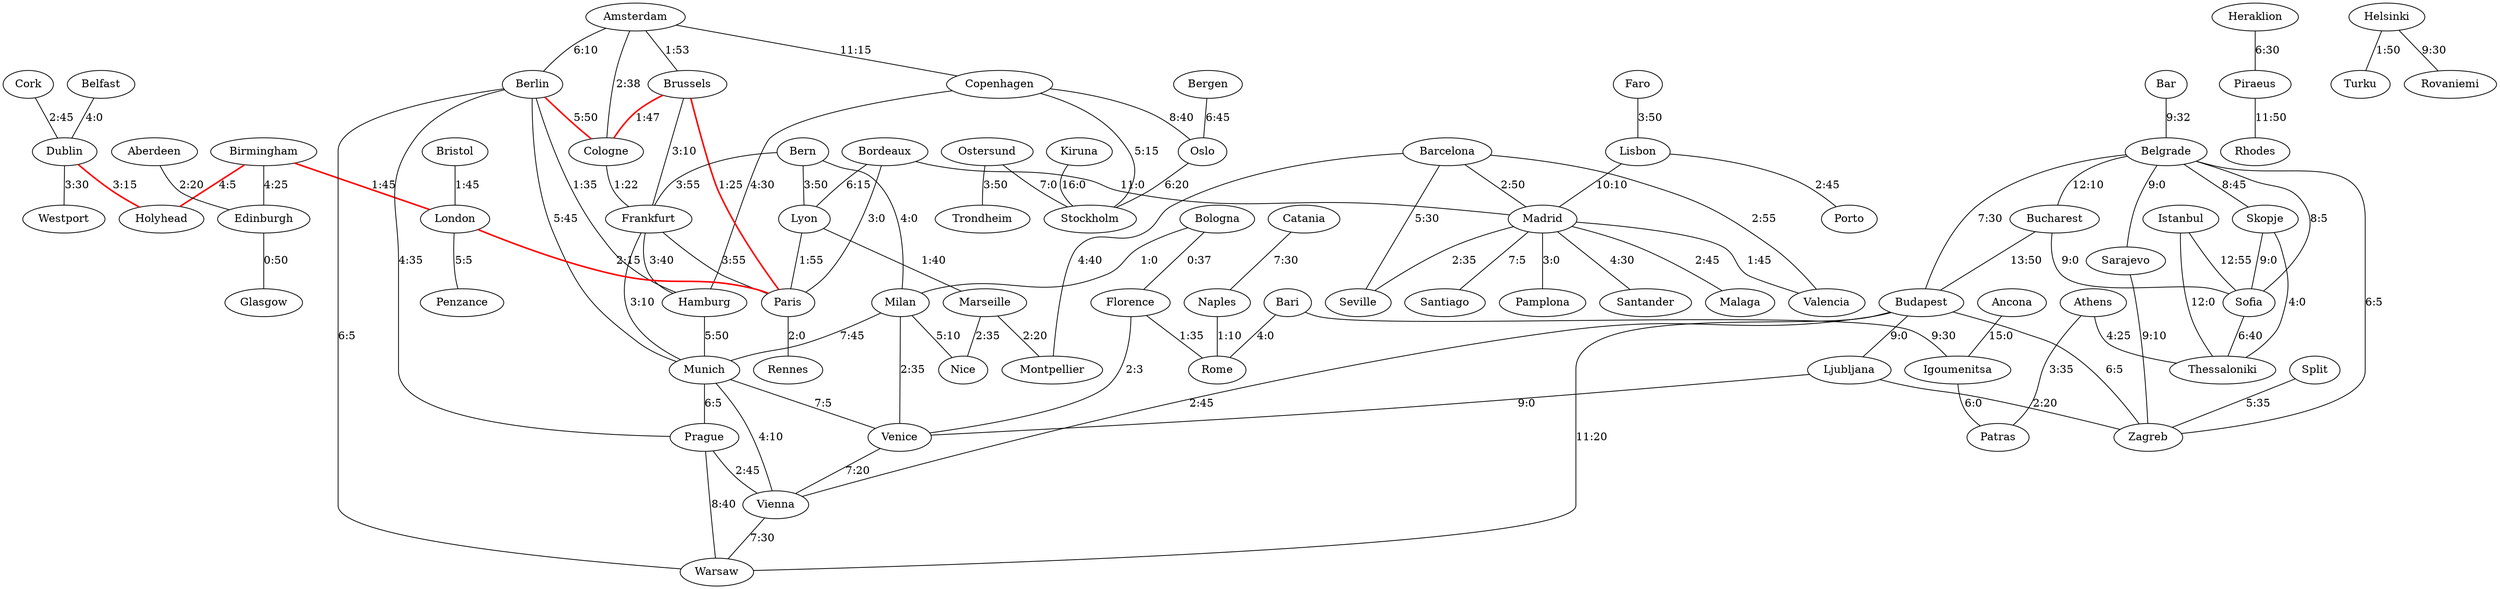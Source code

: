 graph {Birmingham -- Edinburgh[label="4:25"]
Cologne -- Frankfurt[label="1:22"]
Athens -- Thessaloniki[label="4:25"]
Bar -- Belgrade[label="9:32"]
Madrid -- Valencia[label="1:45"]
Belfast -- Dublin[label="4:0"]
Bergen -- Oslo[label="6:45"]
Bordeaux -- Paris[label="3:0"]
Catania -- Naples[label="7:30"]
Heraklion -- Piraeus[label="6:30"]
Amsterdam -- Cologne[label="2:38"]
Barcelona -- Seville[label="5:30"]
Florence -- Venice[label="2:3"]
Prague -- Warsaw[label="8:40"]
Copenhagen -- Oslo[label="8:40"]
Belgrade -- Skopje[label="8:45"]
Madrid -- Santiago[label="7:5"]
Brussels -- Frankfurt[label="3:10"]
Belgrade -- Zagreb[label="6:5"]
Madrid -- Pamplona[label="3:0"]
Budapest -- Vienna[label="2:45"]
Milan -- Nice[label="5:10"]
Lyon -- Marseille[label="1:40"]
Aberdeen -- Edinburgh[label="2:20"]
Copenhagen -- Stockholm[label="5:15"]
Dublin -- Holyhead[label="3:15", style = bold , color = red]
Venice -- Vienna[label="7:20"]
Edinburgh -- Glasgow[label="0:50"]
Berlin -- Cologne[label="5:50", style = bold , color = red]
Sofia -- Thessaloniki[label="6:40"]
Lyon -- Paris[label="1:55"]
Bristol -- London[label="1:45"]
Piraeus -- Rhodes[label="11:50"]
Amsterdam -- Berlin[label="6:10"]
Belgrade -- Bucharest[label="12:10"]
Prague -- Vienna[label="2:45"]
Frankfurt -- Hamburg[label="3:40"]
Paris -- Rennes[label="2:0"]
Bern -- Frankfurt[label="3:55"]
Berlin -- Munich[label="5:45"]
Ancona -- Igoumenitsa[label="15:0"]
Ljubljana -- Zagreb[label="2:20"]
Bern -- Milan[label="4:0"]
Amsterdam -- Copenhagen[label="11:15"]
Barcelona -- Montpellier[label="4:40"]
Bari -- Rome[label="4:0"]
Milan -- Munich[label="7:45"]
Belgrade -- Budapest[label="7:30"]
Budapest -- Ljubljana[label="9:0"]
Munich -- Prague[label="6:5"]
Kiruna -- Stockholm[label="16:0"]
Bologna -- Milan[label="1:0"]
Munich -- Venice[label="7:5"]
Barcelona -- Madrid[label="2:50"]
Skopje -- Thessaloniki[label="4:0"]
Bucharest -- Budapest[label="13:50"]
Marseille -- Nice[label="2:35"]
Berlin -- Warsaw[label="6:5"]
Lisbon -- Madrid[label="10:10"]
Ostersund -- Stockholm[label="7:0"]
Hamburg -- Munich[label="5:50"]
Brussels -- Paris[label="1:25", style = bold , color = red]
Belgrade -- Sofia[label="8:5"]
Vienna -- Warsaw[label="7:30"]
Frankfurt -- Paris[label="3:55"]
Milan -- Venice[label="2:35"]
Belgrade -- Sarajevo[label="9:0"]
Florence -- Rome[label="1:35"]
Bucharest -- Sofia[label="9:0"]
Sarajevo -- Zagreb[label="9:10"]
Birmingham -- London[label="1:45", style = bold , color = red]
Bologna -- Florence[label="0:37"]
Faro -- Lisbon[label="3:50"]
Helsinki -- Turku[label="1:50"]
Bordeaux -- Madrid[label="11:0"]
Bern -- Lyon[label="3:50"]
Birmingham -- Holyhead[label="4:5", style = bold , color = red]
Barcelona -- Valencia[label="2:55"]
Igoumenitsa -- Patras[label="6:0"]
Madrid -- Seville[label="2:35"]
Naples -- Rome[label="1:10"]
Helsinki -- Rovaniemi[label="9:30"]
Oslo -- Stockholm[label="6:20"]
Bordeaux -- Lyon[label="6:15"]
Lisbon -- Porto[label="2:45"]
Athens -- Patras[label="3:35"]
Split -- Zagreb[label="5:35"]
Berlin -- Prague[label="4:35"]
Brussels -- Cologne[label="1:47", style = bold , color = red]
Istanbul -- Thessaloniki[label="12:0"]
Madrid -- Santander[label="4:30"]
Dublin -- Westport[label="3:30"]
Budapest -- Zagreb[label="6:5"]
Marseille -- Montpellier[label="2:20"]
Berlin -- Hamburg[label="1:35"]
Madrid -- Malaga[label="2:45"]
Istanbul -- Sofia[label="12:55"]
London -- Paris[label="2:15", style = bold , color = red]
Ljubljana -- Venice[label="9:0"]
Ostersund -- Trondheim[label="3:50"]
Munich -- Vienna[label="4:10"]
Frankfurt -- Munich[label="3:10"]
Amsterdam -- Brussels[label="1:53"]
Skopje -- Sofia[label="9:0"]
Budapest -- Warsaw[label="11:20"]
Copenhagen -- Hamburg[label="4:30"]
Bari -- Igoumenitsa[label="9:30"]
Cork -- Dublin[label="2:45"]
London -- Penzance[label="5:5"]
}